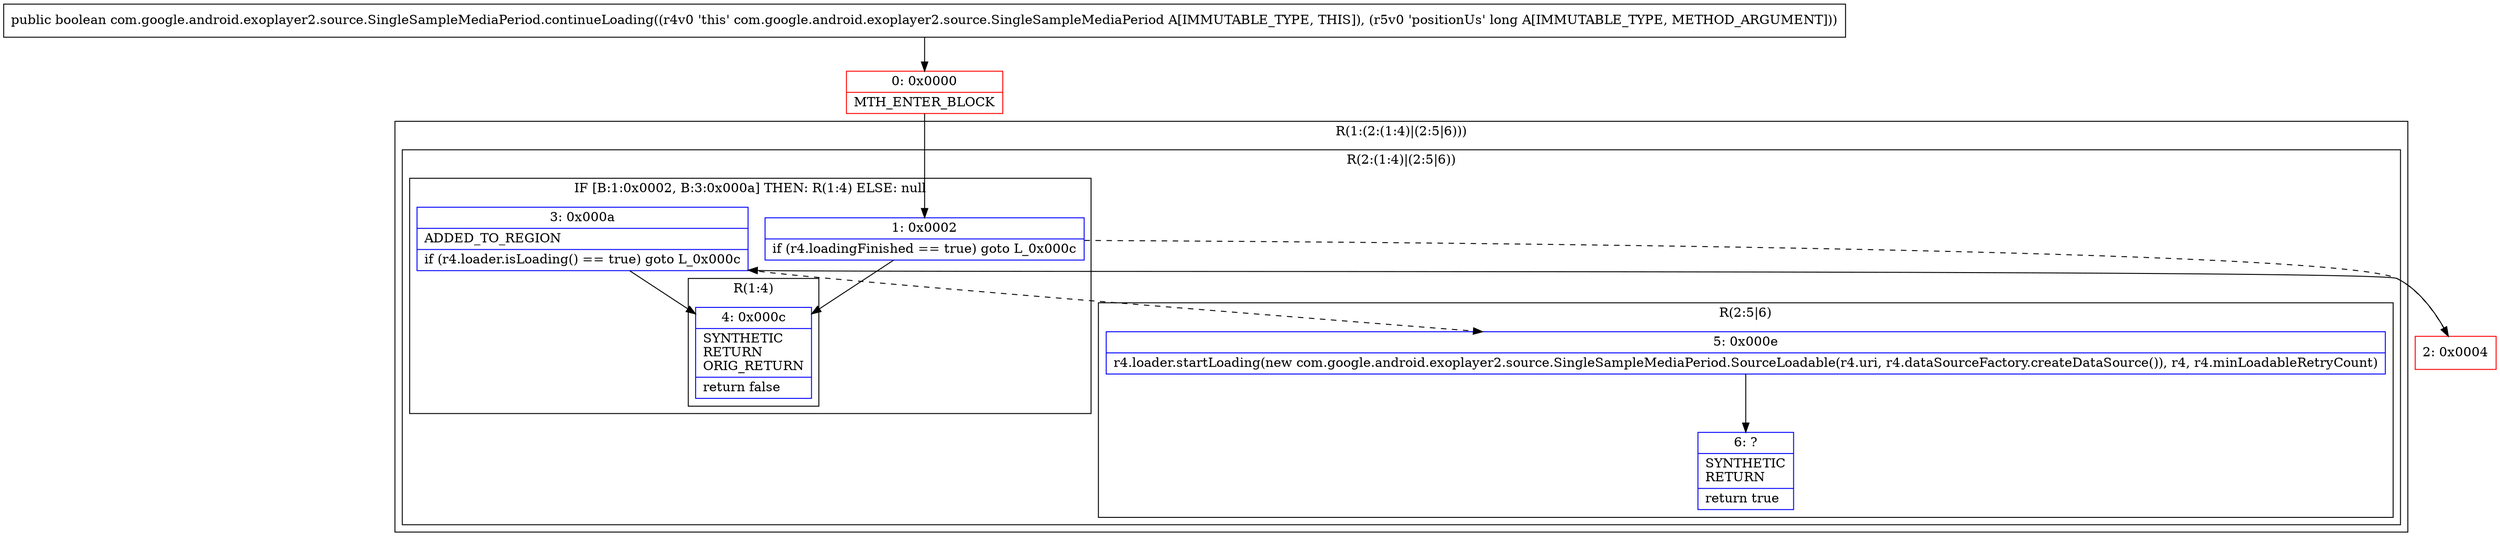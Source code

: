 digraph "CFG forcom.google.android.exoplayer2.source.SingleSampleMediaPeriod.continueLoading(J)Z" {
subgraph cluster_Region_1003710439 {
label = "R(1:(2:(1:4)|(2:5|6)))";
node [shape=record,color=blue];
subgraph cluster_Region_726230845 {
label = "R(2:(1:4)|(2:5|6))";
node [shape=record,color=blue];
subgraph cluster_IfRegion_1945603284 {
label = "IF [B:1:0x0002, B:3:0x000a] THEN: R(1:4) ELSE: null";
node [shape=record,color=blue];
Node_1 [shape=record,label="{1\:\ 0x0002|if (r4.loadingFinished == true) goto L_0x000c\l}"];
Node_3 [shape=record,label="{3\:\ 0x000a|ADDED_TO_REGION\l|if (r4.loader.isLoading() == true) goto L_0x000c\l}"];
subgraph cluster_Region_794250708 {
label = "R(1:4)";
node [shape=record,color=blue];
Node_4 [shape=record,label="{4\:\ 0x000c|SYNTHETIC\lRETURN\lORIG_RETURN\l|return false\l}"];
}
}
subgraph cluster_Region_261880710 {
label = "R(2:5|6)";
node [shape=record,color=blue];
Node_5 [shape=record,label="{5\:\ 0x000e|r4.loader.startLoading(new com.google.android.exoplayer2.source.SingleSampleMediaPeriod.SourceLoadable(r4.uri, r4.dataSourceFactory.createDataSource()), r4, r4.minLoadableRetryCount)\l}"];
Node_6 [shape=record,label="{6\:\ ?|SYNTHETIC\lRETURN\l|return true\l}"];
}
}
}
Node_0 [shape=record,color=red,label="{0\:\ 0x0000|MTH_ENTER_BLOCK\l}"];
Node_2 [shape=record,color=red,label="{2\:\ 0x0004}"];
MethodNode[shape=record,label="{public boolean com.google.android.exoplayer2.source.SingleSampleMediaPeriod.continueLoading((r4v0 'this' com.google.android.exoplayer2.source.SingleSampleMediaPeriod A[IMMUTABLE_TYPE, THIS]), (r5v0 'positionUs' long A[IMMUTABLE_TYPE, METHOD_ARGUMENT])) }"];
MethodNode -> Node_0;
Node_1 -> Node_2[style=dashed];
Node_1 -> Node_4;
Node_3 -> Node_4;
Node_3 -> Node_5[style=dashed];
Node_5 -> Node_6;
Node_0 -> Node_1;
Node_2 -> Node_3;
}


